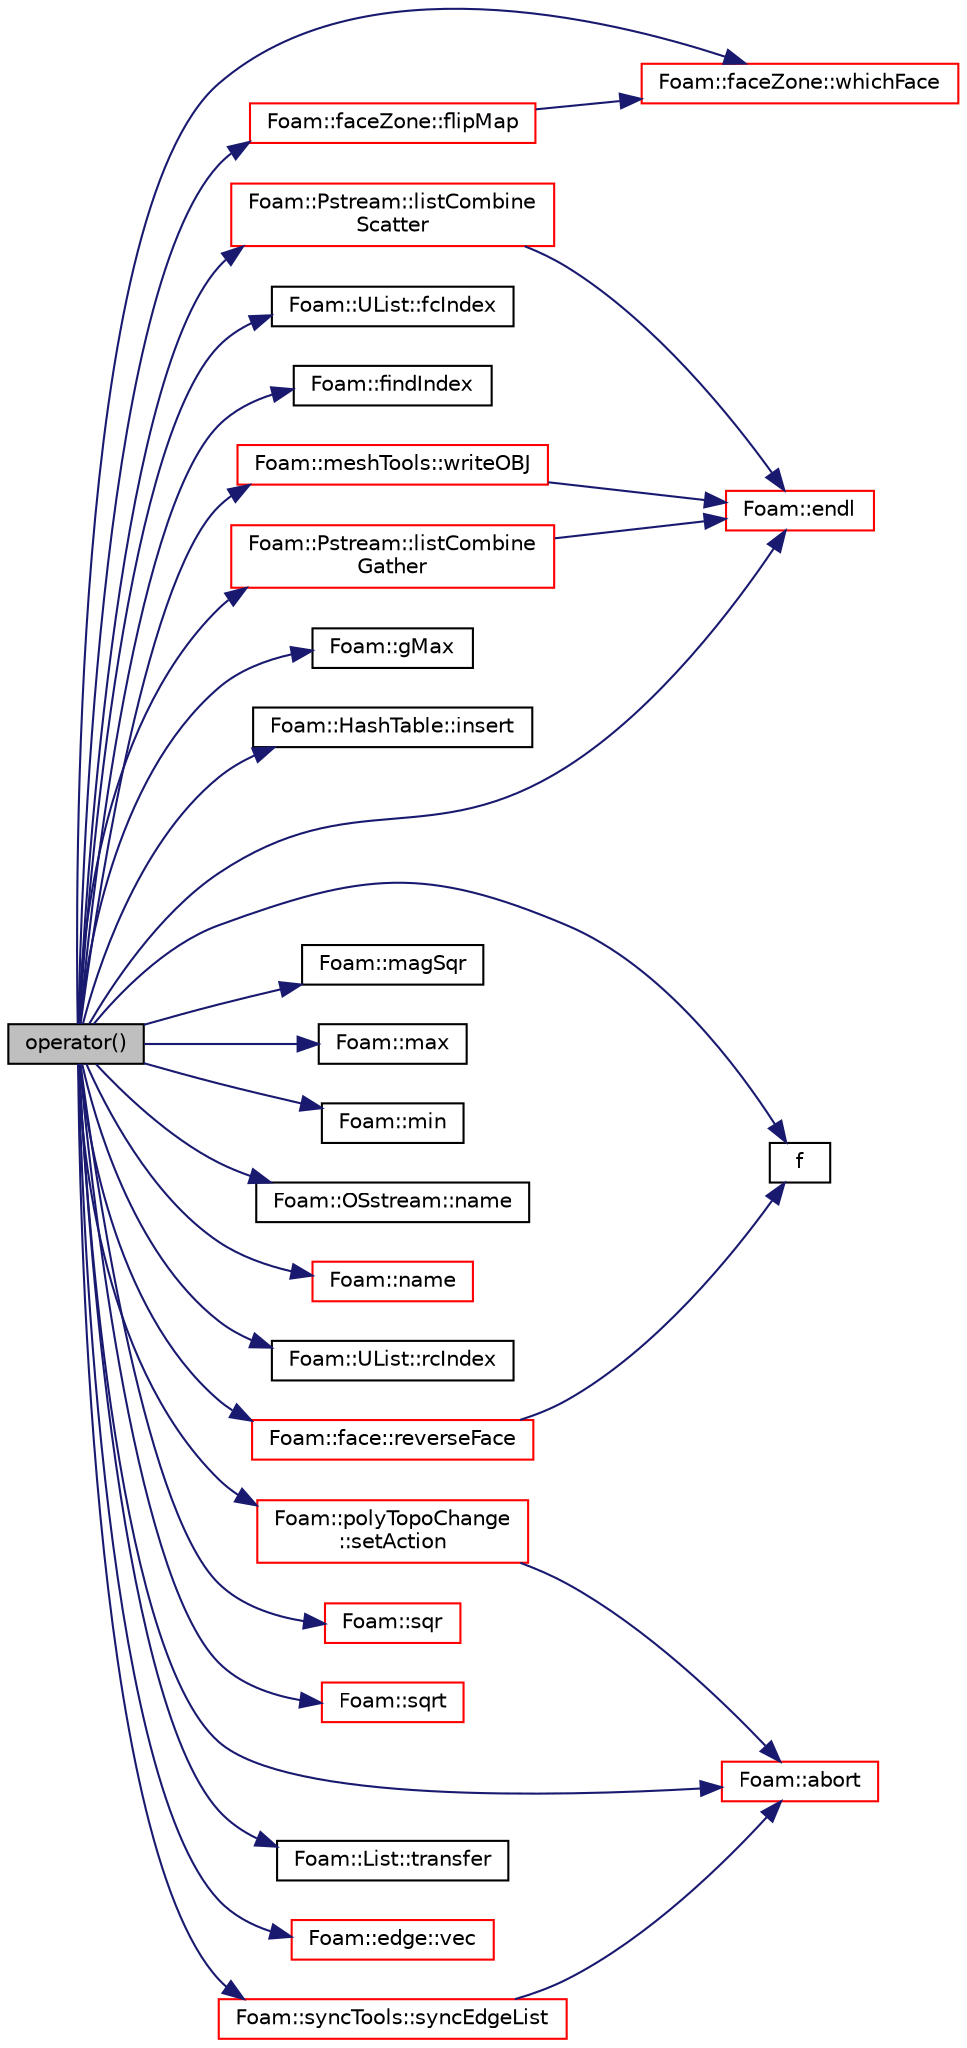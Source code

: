 digraph "operator()"
{
  bgcolor="transparent";
  edge [fontname="Helvetica",fontsize="10",labelfontname="Helvetica",labelfontsize="10"];
  node [fontname="Helvetica",fontsize="10",shape=record];
  rankdir="LR";
  Node0 [label="operator()",height=0.2,width=0.4,color="black", fillcolor="grey75", style="filled", fontcolor="black"];
  Node0 -> Node1 [color="midnightblue",fontsize="10",style="solid",fontname="Helvetica"];
  Node1 [label="Foam::abort",height=0.2,width=0.4,color="red",URL="$a21851.html#a447107a607d03e417307c203fa5fb44b"];
  Node0 -> Node8 [color="midnightblue",fontsize="10",style="solid",fontname="Helvetica"];
  Node8 [label="Foam::endl",height=0.2,width=0.4,color="red",URL="$a21851.html#a2db8fe02a0d3909e9351bb4275b23ce4",tooltip="Add newline and flush stream. "];
  Node0 -> Node46 [color="midnightblue",fontsize="10",style="solid",fontname="Helvetica"];
  Node46 [label="f",height=0.2,width=0.4,color="black",URL="$a18335.html#a888be93833ac7a23170555c69c690288"];
  Node0 -> Node47 [color="midnightblue",fontsize="10",style="solid",fontname="Helvetica"];
  Node47 [label="Foam::UList::fcIndex",height=0.2,width=0.4,color="black",URL="$a26837.html#a512534dbc231b74b95ff84902c1b2087",tooltip="Return the forward circular index, i.e. the next index. "];
  Node0 -> Node48 [color="midnightblue",fontsize="10",style="solid",fontname="Helvetica"];
  Node48 [label="Foam::findIndex",height=0.2,width=0.4,color="black",URL="$a21851.html#ac16695f83f370df159eed19f92d095fb",tooltip="Find first occurence of given element and return index,. "];
  Node0 -> Node49 [color="midnightblue",fontsize="10",style="solid",fontname="Helvetica"];
  Node49 [label="Foam::faceZone::flipMap",height=0.2,width=0.4,color="red",URL="$a28665.html#a03ecd61e4e943657de29efcacd488b19",tooltip="Return face flip map. "];
  Node49 -> Node405 [color="midnightblue",fontsize="10",style="solid",fontname="Helvetica"];
  Node405 [label="Foam::faceZone::whichFace",height=0.2,width=0.4,color="red",URL="$a28665.html#a2a776b244e1eea320ab33cc0a21cf56a",tooltip="Helper function to re-direct to zone::localID(...) "];
  Node0 -> Node411 [color="midnightblue",fontsize="10",style="solid",fontname="Helvetica"];
  Node411 [label="Foam::gMax",height=0.2,width=0.4,color="black",URL="$a21851.html#ae8d631fb8e841947408bb711abfb1e67"];
  Node0 -> Node127 [color="midnightblue",fontsize="10",style="solid",fontname="Helvetica"];
  Node127 [label="Foam::HashTable::insert",height=0.2,width=0.4,color="black",URL="$a26841.html#a5eee1e0e199ad59b9cb3916cd42156e0",tooltip="Insert a new hashedEntry. "];
  Node0 -> Node412 [color="midnightblue",fontsize="10",style="solid",fontname="Helvetica"];
  Node412 [label="Foam::Pstream::listCombine\lGather",height=0.2,width=0.4,color="red",URL="$a27357.html#a8c0e5044dc4a942cf62b06797c3a743f"];
  Node412 -> Node8 [color="midnightblue",fontsize="10",style="solid",fontname="Helvetica"];
  Node0 -> Node417 [color="midnightblue",fontsize="10",style="solid",fontname="Helvetica"];
  Node417 [label="Foam::Pstream::listCombine\lScatter",height=0.2,width=0.4,color="red",URL="$a27357.html#adfd4915b68ab7181dccb847976286e56",tooltip="Scatter data. Reverse of combineGather. "];
  Node417 -> Node8 [color="midnightblue",fontsize="10",style="solid",fontname="Helvetica"];
  Node0 -> Node116 [color="midnightblue",fontsize="10",style="solid",fontname="Helvetica"];
  Node116 [label="Foam::magSqr",height=0.2,width=0.4,color="black",URL="$a21851.html#ae6fff2c6981e6d9618aa5038e69def6e"];
  Node0 -> Node218 [color="midnightblue",fontsize="10",style="solid",fontname="Helvetica"];
  Node218 [label="Foam::max",height=0.2,width=0.4,color="black",URL="$a21851.html#ac993e906cf2774ae77e666bc24e81733"];
  Node0 -> Node364 [color="midnightblue",fontsize="10",style="solid",fontname="Helvetica"];
  Node364 [label="Foam::min",height=0.2,width=0.4,color="black",URL="$a21851.html#a253e112ad2d56d96230ff39ea7f442dc"];
  Node0 -> Node119 [color="midnightblue",fontsize="10",style="solid",fontname="Helvetica"];
  Node119 [label="Foam::OSstream::name",height=0.2,width=0.4,color="black",URL="$a27397.html#a41b2d01e5fd6e1bc71a895d8b8a86308",tooltip="Return the name of the stream. "];
  Node0 -> Node56 [color="midnightblue",fontsize="10",style="solid",fontname="Helvetica"];
  Node56 [label="Foam::name",height=0.2,width=0.4,color="red",URL="$a21851.html#adcb0df2bd4953cb6bb390272d8263c3a",tooltip="Return a string representation of a complex. "];
  Node0 -> Node418 [color="midnightblue",fontsize="10",style="solid",fontname="Helvetica"];
  Node418 [label="Foam::UList::rcIndex",height=0.2,width=0.4,color="black",URL="$a26837.html#a286b66c68007df4532de24354ec487cb",tooltip="Return the reverse circular index, i.e. the previous index. "];
  Node0 -> Node419 [color="midnightblue",fontsize="10",style="solid",fontname="Helvetica"];
  Node419 [label="Foam::face::reverseFace",height=0.2,width=0.4,color="red",URL="$a28369.html#ab5c32a8cb05d22c7e1e6f104362cbdc2",tooltip="Return face with reverse direction. "];
  Node419 -> Node46 [color="midnightblue",fontsize="10",style="solid",fontname="Helvetica"];
  Node0 -> Node423 [color="midnightblue",fontsize="10",style="solid",fontname="Helvetica"];
  Node423 [label="Foam::polyTopoChange\l::setAction",height=0.2,width=0.4,color="red",URL="$a22449.html#a40a23962b792d24f4cb999f5b55aece2",tooltip="For compatibility with polyTopoChange: set topological action. "];
  Node423 -> Node1 [color="midnightblue",fontsize="10",style="solid",fontname="Helvetica"];
  Node0 -> Node117 [color="midnightblue",fontsize="10",style="solid",fontname="Helvetica"];
  Node117 [label="Foam::sqr",height=0.2,width=0.4,color="red",URL="$a21851.html#a277dc11c581d53826ab5090b08f3b17b"];
  Node0 -> Node499 [color="midnightblue",fontsize="10",style="solid",fontname="Helvetica"];
  Node499 [label="Foam::sqrt",height=0.2,width=0.4,color="red",URL="$a21851.html#a8616bd62eebf2342a80222fecb1bda71"];
  Node0 -> Node500 [color="midnightblue",fontsize="10",style="solid",fontname="Helvetica"];
  Node500 [label="Foam::syncTools::syncEdgeList",height=0.2,width=0.4,color="red",URL="$a28657.html#a5ed3e64d2ef89e3823674727ea1b3d58",tooltip="Synchronize values on all mesh edges. "];
  Node500 -> Node1 [color="midnightblue",fontsize="10",style="solid",fontname="Helvetica"];
  Node0 -> Node391 [color="midnightblue",fontsize="10",style="solid",fontname="Helvetica"];
  Node391 [label="Foam::List::transfer",height=0.2,width=0.4,color="black",URL="$a26833.html#a25ad1d2084d16b234b0cf91c07e832c0",tooltip="Transfer the contents of the argument List into this list. "];
  Node0 -> Node517 [color="midnightblue",fontsize="10",style="solid",fontname="Helvetica"];
  Node517 [label="Foam::edge::vec",height=0.2,width=0.4,color="red",URL="$a28361.html#a72eb1bfd9e030458c6f7f33202ea5b4f",tooltip="Return the vector (end - start) "];
  Node0 -> Node405 [color="midnightblue",fontsize="10",style="solid",fontname="Helvetica"];
  Node0 -> Node123 [color="midnightblue",fontsize="10",style="solid",fontname="Helvetica"];
  Node123 [label="Foam::meshTools::writeOBJ",height=0.2,width=0.4,color="red",URL="$a21883.html#afd76c6ccc8ee4a5957f0232218167c17",tooltip="Write obj representation of point. "];
  Node123 -> Node8 [color="midnightblue",fontsize="10",style="solid",fontname="Helvetica"];
}
